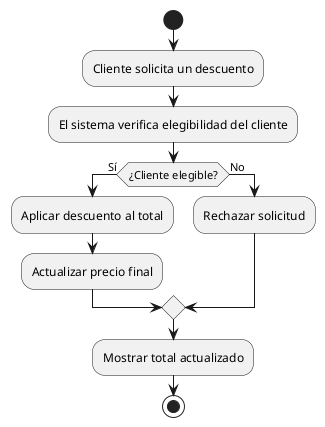 @startuml
start
:Cliente solicita un descuento;
:El sistema verifica elegibilidad del cliente;
if (¿Cliente elegible?) then (Sí)
  :Aplicar descuento al total;
  :Actualizar precio final;
else (No)
  :Rechazar solicitud;
endif
:Mostrar total actualizado;
stop
@enduml

